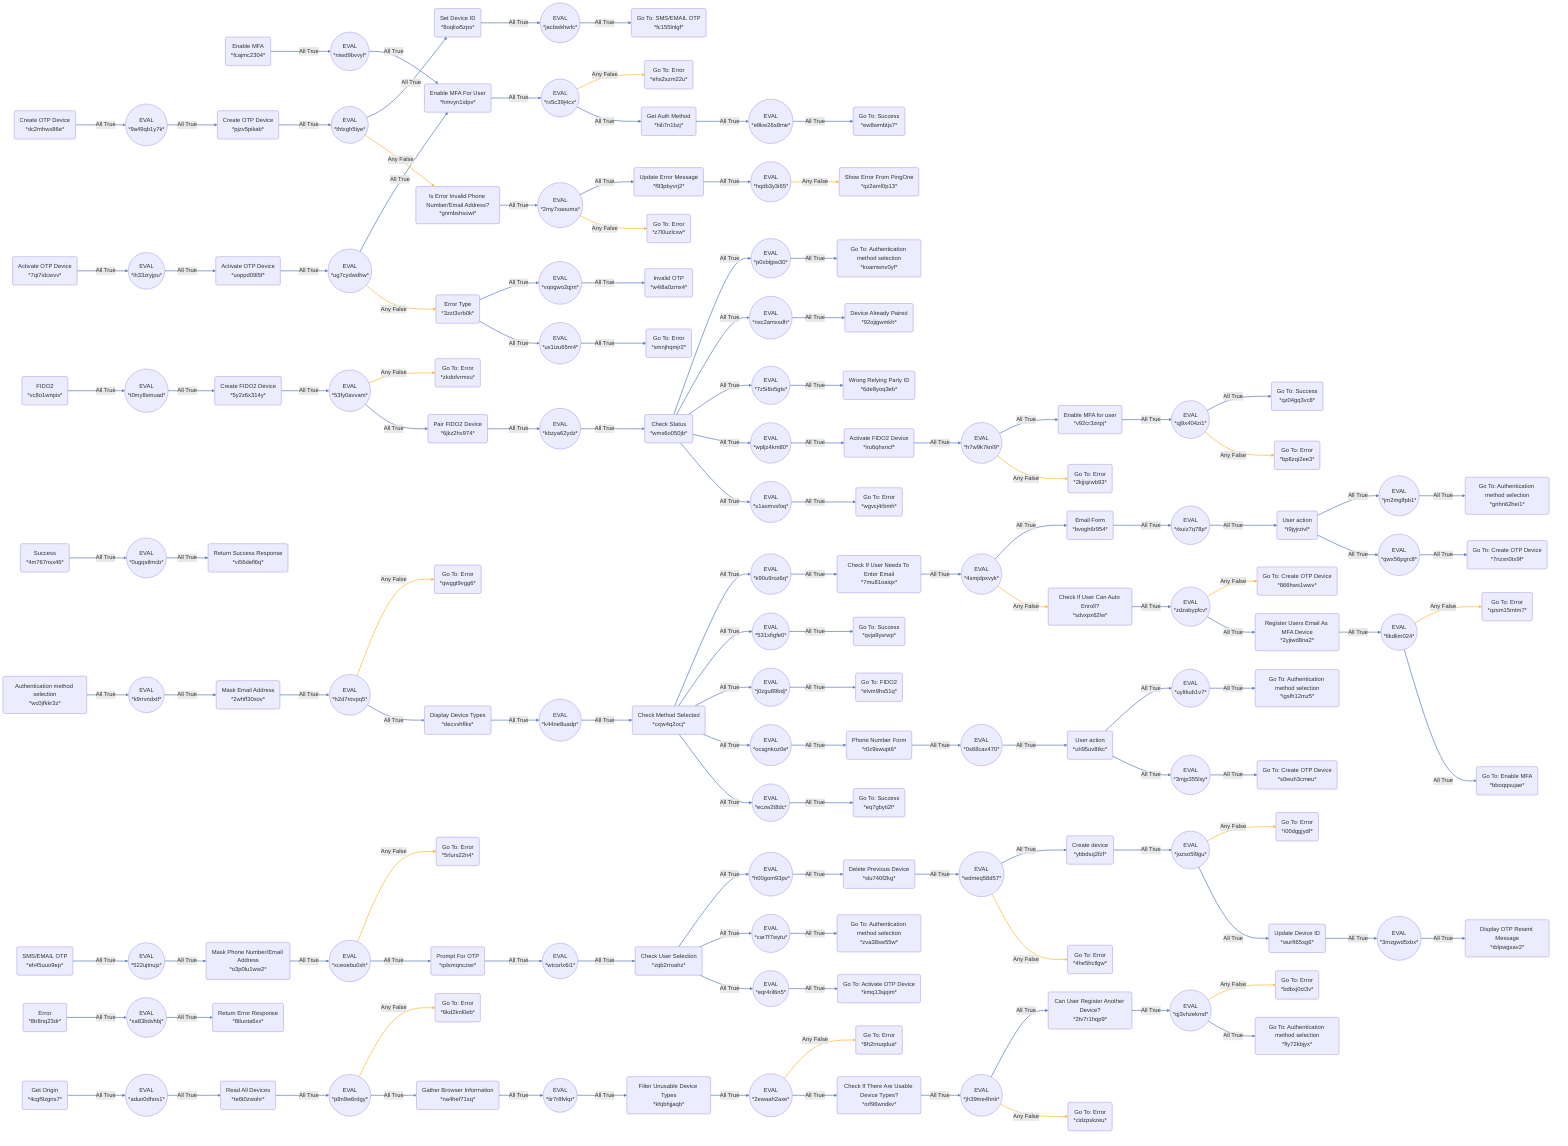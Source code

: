 flowchart LR
    fcajmc2304("Enable MFA<br>*fcajmc2304*") -- All True --> niwd9bvvyl(("EVAL<br>*niwd9bvvyl*"))
    niwd9bvvyl(("EVAL<br>*niwd9bvvyl*")) -- All True --> hmvyn1idpv("Enable MFA For User<br>*hmvyn1idpv*")
    f93pbyvrj2("Update Error Message<br>*f93pbyvrj2*") -- All True --> hqdb3y3i65(("EVAL<br>*hqdb3y3i65*"))
    4smjdpxvyk(("EVAL<br>*4smjdpxvyk*")) -- Any False --> sdvxpx62lw("Check If User Can Auto Enroll?<br>*sdvxpx62lw*")
    ltkdlim024(("EVAL<br>*ltkdlim024*")) -- All True --> bboqqsujae("Go To: Enable MFA<br>*bboqqsujae*")
    sdvxpx62lw("Check If User Can Auto Enroll?<br>*sdvxpx62lw*") -- All True --> zdzabypfcv(("EVAL<br>*zdzabypfcv*"))
    ltkdlim024(("EVAL<br>*ltkdlim024*")) -- Any False --> qzsm15mtm7("Go To: Error<br>*qzsm15mtm7*")
    2yjiwd8na2("Register Users Email As MFA Device<br>*2yjiwd8na2*") -- All True --> ltkdlim024(("EVAL<br>*ltkdlim024*"))
    7mu81oaiqx("Check If User Needs To Enter Email<br>*7mu81oaiqx*") -- All True --> 4smjdpxvyk(("EVAL<br>*4smjdpxvyk*"))
    4smjdpxvyk(("EVAL<br>*4smjdpxvyk*")) -- All True --> bvogh6r954("Email Form<br>*bvogh6r954*")
    rkuiz7q78p(("EVAL<br>*rkuiz7q78p*")) -- All True --> t9jyjrzivl("User action <br>*t9jyjrzivl*")
    2my7xaouma(("EVAL<br>*2my7xaouma*")) -- Any False --> z7l0uzlcxw("Go To: Error<br>*z7l0uzlcxw*")
    zdzabypfcv(("EVAL<br>*zdzabypfcv*")) -- All True --> 2yjiwd8na2("Register Users Email As MFA Device<br>*2yjiwd8na2*")
    zdzabypfcv(("EVAL<br>*zdzabypfcv*")) -- Any False --> 866hws1wwv("Go To: Create OTP Device<br>*866hws1wwv*")
    thtxgh5tye(("EVAL<br>*thtxgh5tye*")) -- Any False --> gnmbshsowi("Is Error Invalid Phone Number/Email Address?<br>*gnmbshsowi*")
    h7w9k7knl9(("EVAL<br>*h7w9k7knl9*")) -- Any False --> 2kjjqzwb93("Go To: Error<br>*2kjjqzwb93*")
    gnmbshsowi("Is Error Invalid Phone Number/Email Address?<br>*gnmbshsowi*") -- All True --> 2my7xaouma(("EVAL<br>*2my7xaouma*"))
    cxjw4q2ocj("Check Method Selected<br>*cxjw4q2ocj*") -- All True --> eczw2t8dc(("EVAL<br>*eczw2t8dc*"))
    wurft65sg6("Update Device ID<br>*wurft65sg6*") -- All True --> 3mzgwd5xbx(("EVAL<br>*3mzgwd5xbx*"))
    eczw2t8dc(("EVAL<br>*eczw2t8dc*")) -- All True --> eq7gbyti2l("Go To: Success<br>*eq7gbyti2l*")
    wms6o050jb("Check Status<br>*wms6o050jb*") -- All True --> s1axmvsfoq(("EVAL<br>*s1axmvsfoq*"))
    k90u9roz6q(("EVAL<br>*k90u9roz6q*")) -- All True --> 7mu81oaiqx("Check If User Needs To Enter Email<br>*7mu81oaiqx*")
    s1axmvsfoq(("EVAL<br>*s1axmvsfoq*")) -- All True --> wgvcj4rbmh("Go To: Error<br>*wgvcj4rbmh*")
    t9jyjrzivl("User action <br>*t9jyjrzivl*") -- All True --> qwx56pgrc8(("EVAL<br>*qwx56pgrc8*"))
    hqdb3y3i65(("EVAL<br>*hqdb3y3i65*")) -- Any False --> qz2aml0p13("Show Error From PingOne<br>*qz2aml0p13*")
    k44ne8uadp(("EVAL<br>*k44ne8uadp*")) -- All True --> cxjw4q2ocj("Check Method Selected<br>*cxjw4q2ocj*")
    wms6o050jb("Check Status<br>*wms6o050jb*") -- All True --> wpljz4km80(("EVAL<br>*wpljz4km80*"))
    cxjw4q2ocj("Check Method Selected<br>*cxjw4q2ocj*") -- All True --> ocsgnkoz0e(("EVAL<br>*ocsgnkoz0e*"))
    0s68cax470(("EVAL<br>*0s68cax470*")) -- All True --> uh95uv8tkc("User action <br>*uh95uv8tkc*")
    t9jyjrzivl("User action <br>*t9jyjrzivl*") -- All True --> jm2mglfpb1(("EVAL<br>*jm2mglfpb1*"))
    jm2mglfpb1(("EVAL<br>*jm2mglfpb1*")) -- All True --> gnhn62hei1("Go To: Authentication method selection<br>*gnhn62hei1*")
    wdmeq58d57(("EVAL<br>*wdmeq58d57*")) -- Any False --> 4he5hctlgw("Go To: Error<br>*4he5hctlgw*")
    wpljz4km80(("EVAL<br>*wpljz4km80*")) -- All True --> iru6qhsncf("Activate FIDO2 Device<br>*iru6qhsncf*")
    3mzgwd5xbx(("EVAL<br>*3mzgwd5xbx*")) -- All True --> rblpwgsav2("Display OTP Resent Message<br>*rblpwgsav2*")
    aduo0dhos1(("EVAL<br>*aduo0dhos1*")) -- All True --> te6t0zwohr("Read All Devices<br>*te6t0zwohr*")
    wms6o050jb("Check Status<br>*wms6o050jb*") -- All True --> 7z5i8o5gts(("EVAL<br>*7z5i8o5gts*"))
    p0xbtjpw30(("EVAL<br>*p0xbtjpw30*")) -- All True --> koamwnv0yf("Go To: Authentication method selection<br>*koamwnv0yf*")
    o3p0lu1ww2("Mask Phone Number/Email Address<br>*o3p0lu1ww2*") -- All True --> xceoebu0xh(("EVAL<br>*xceoebu0xh*"))
    rx5c39j4cx(("EVAL<br>*rx5c39j4cx*")) -- All True --> hili7n1bzj("Get Auth Method<br>*hili7n1bzj*")
    0ugqstlmcb(("EVAL<br>*0ugqstlmcb*")) -- All True --> vi56defl6q("Return Success Response<br>*vi56defl6q*")
    hili7n1bzj("Get Auth Method<br>*hili7n1bzj*") -- All True --> e9kw26s8me(("EVAL<br>*e9kw26s8me*"))
    qj9x404zi1(("EVAL<br>*qj9x404zi1*")) -- Any False --> bp8zqi2ee3("Go To: Error<br>*bp8zqi2ee3*")
    3zzt3vrb0k("Error Type<br>*3zzt3vrb0k*") -- All True --> ux1izu65m4(("EVAL<br>*ux1izu65m4*"))
    eh45uuo9ep("SMS/EMAIL OTP<br>*eh45uuo9ep*") -- All True --> 522ujtnujz(("EVAL<br>*522ujtnujz*"))
    qj9x404zi1(("EVAL<br>*qj9x404zi1*")) -- All True --> qz04gq3vc8("Go To: Success<br>*qz04gq3vc8*")
    v92cr3znpj("Enable MFA for user<br>*v92cr3znpj*") -- All True --> qj9x404zi1(("EVAL<br>*qj9x404zi1*"))
    h7w9k7knl9(("EVAL<br>*h7w9k7knl9*")) -- All True --> v92cr3znpj("Enable MFA for user<br>*v92cr3znpj*")
    iru6qhsncf("Activate FIDO2 Device<br>*iru6qhsncf*") -- All True --> h7w9k7knl9(("EVAL<br>*h7w9k7knl9*"))
    kbzya62ydz(("EVAL<br>*kbzya62ydz*")) -- All True --> wms6o050jb("Check Status<br>*wms6o050jb*")
    cxjw4q2ocj("Check Method Selected<br>*cxjw4q2ocj*") -- All True --> j0zgu89bdj(("EVAL<br>*j0zgu89bdj*"))
    j0zgu89bdj(("EVAL<br>*j0zgu89bdj*")) -- All True --> elvm9hs51q("Go To: FIDO2<br>*elvm9hs51q*")
    jozso5l9gu(("EVAL<br>*jozso5l9gu*")) -- All True --> wurft65sg6("Update Device ID<br>*wurft65sg6*")
    zqb2rroahz("Check User Selection <br>*zqb2rroahz*") -- All True --> eqr4ril6n5(("EVAL<br>*eqr4ril6n5*"))
    vc8o1wnpis("FIDO2<br>*vc8o1wnpis*") -- All True --> t0my8smuad(("EVAL<br>*t0my8smuad*"))
    wms6o050jb("Check Status<br>*wms6o050jb*") -- All True --> nxc2amxsdh(("EVAL<br>*nxc2amxsdh*"))
    ug7cydwdhw(("EVAL<br>*ug7cydwdhw*")) -- Any False --> 3zzt3vrb0k("Error Type<br>*3zzt3vrb0k*")
    ux1izu65m4(("EVAL<br>*ux1izu65m4*")) -- All True --> smnjhqmjr2("Go To: Error<br>*smnjhqmjr2*")
    zqb2rroahz("Check User Selection <br>*zqb2rroahz*") -- All True --> car7f7wytu(("EVAL<br>*car7f7wytu*"))
    zqb2rroahz("Check User Selection <br>*zqb2rroahz*") -- All True --> h00gom93pv(("EVAL<br>*h00gom93pv*"))
    t0my8smuad(("EVAL<br>*t0my8smuad*")) -- All True --> 5y2z6x314y("Create FIDO2 Device<br>*5y2z6x314y*")
    5y2z6x314y("Create FIDO2 Device<br>*5y2z6x314y*") -- All True --> 53fy0avvam(("EVAL<br>*53fy0avvam*"))
    jozso5l9gu(("EVAL<br>*jozso5l9gu*")) -- Any False --> i00dggjydf("Go To: Error<br>*i00dggjydf*")
    4cgf9zgns7("Get Origin<br>*4cgf9zgns7*") -- All True --> aduo0dhos1(("EVAL<br>*aduo0dhos1*"))
    53fy0avvam(("EVAL<br>*53fy0avvam*")) -- All True --> 6jkz2hx974("Pair FIDO2 Device<br>*6jkz2hx974*")
    car7f7wytu(("EVAL<br>*car7f7wytu*")) -- All True --> zva38sw55w("Go To: Authentication method selection<br>*zva38sw55w*")
    6jkz2hx974("Pair FIDO2 Device<br>*6jkz2hx974*") -- All True --> kbzya62ydz(("EVAL<br>*kbzya62ydz*"))
    ug7cydwdhw(("EVAL<br>*ug7cydwdhw*")) -- All True --> hmvyn1idpv("Enable MFA For User<br>*hmvyn1idpv*")
    8oqliw5zps("Set Device ID<br>*8oqliw5zps*") -- All True --> jacbwkhwfc(("EVAL<br>*jacbwkhwfc*"))
    wdmeq58d57(("EVAL<br>*wdmeq58d57*")) -- All True --> ybbdsq2fzf("Create device<br>*ybbdsq2fzf*")
    nxc2amxsdh(("EVAL<br>*nxc2amxsdh*")) -- All True --> 92ojigwmkh("Device Already Paired<br>*92ojigwmkh*")
    eqr4ril6n5(("EVAL<br>*eqr4ril6n5*")) -- All True --> kmq13sjqim("Go To: Activate OTP Device<br>*kmq13sjqim*")
    dc2mhwx86e("Create OTP Device<br>*dc2mhwx86e*") -- All True --> 9a49qb1y7k(("EVAL<br>*9a49qb1y7k*"))
    ih33zryjpu(("EVAL<br>*ih33zryjpu*")) -- All True --> uoppd09l5f("Activate OTP Device<br>*uoppd09l5f*")
    wtcsrlx6i1(("EVAL<br>*wtcsrlx6i1*")) -- All True --> zqb2rroahz("Check User Selection <br>*zqb2rroahz*")
    h00gom93pv(("EVAL<br>*h00gom93pv*")) -- All True --> slu740f2kg("Delete Previous Device<br>*slu740f2kg*")
    9a49qb1y7k(("EVAL<br>*9a49qb1y7k*")) -- All True --> pjzv5pikab("Create OTP Device<br>*pjzv5pikab*")
    vqogwo2qjm(("EVAL<br>*vqogwo2qjm*")) -- All True --> w4i8a0zmx4("Invalid OTP <br>*w4i8a0zmx4*")
    ybbdsq2fzf("Create device<br>*ybbdsq2fzf*") -- All True --> jozso5l9gu(("EVAL<br>*jozso5l9gu*"))
    uoppd09l5f("Activate OTP Device<br>*uoppd09l5f*") -- All True --> ug7cydwdhw(("EVAL<br>*ug7cydwdhw*"))
    3zzt3vrb0k("Error Type<br>*3zzt3vrb0k*") -- All True --> vqogwo2qjm(("EVAL<br>*vqogwo2qjm*"))
    8tr8nq23dr("Error<br>*8tr8nq23dr*") -- All True --> xa83bdvhbj(("EVAL<br>*xa83bdvhbj*"))
    hmvyn1idpv("Enable MFA For User<br>*hmvyn1idpv*") -- All True --> rx5c39j4cx(("EVAL<br>*rx5c39j4cx*"))
    uh95uv8tkc("User action <br>*uh95uv8tkc*") -- All True --> 3mjp355lsy(("EVAL<br>*3mjp355lsy*"))
    7qi7idcwvv("Activate OTP Device<br>*7qi7idcwvv*") -- All True --> ih33zryjpu(("EVAL<br>*ih33zryjpu*"))
    rx5c39j4cx(("EVAL<br>*rx5c39j4cx*")) -- Any False --> ehs2szm22u("Go To: Error<br>*ehs2szm22u*")
    xceoebu0xh(("EVAL<br>*xceoebu0xh*")) -- All True --> qdsmqnczwr("Prompt For OTP<br>*qdsmqnczwr*")
    jacbwkhwfc(("EVAL<br>*jacbwkhwfc*")) -- All True --> fc155lnlgf("Go To: SMS/EMAIL OTP<br>*fc155lnlgf*")
    thtxgh5tye(("EVAL<br>*thtxgh5tye*")) -- All True --> 8oqliw5zps("Set Device ID<br>*8oqliw5zps*")
    e9kw26s8me(("EVAL<br>*e9kw26s8me*")) -- All True --> ew8wmbtjs7("Go To: Success<br>*ew8wmbtjs7*")
    4m767nsx46("Success<br>*4m767nsx46*") -- All True --> 0ugqstlmcb(("EVAL<br>*0ugqstlmcb*"))
    ocsgnkoz0e(("EVAL<br>*ocsgnkoz0e*")) -- All True --> r0z9swupt6("Phone Number Form<br>*r0z9swupt6*")
    pjzv5pikab("Create OTP Device<br>*pjzv5pikab*") -- All True --> thtxgh5tye(("EVAL<br>*thtxgh5tye*"))
    3mjp355lsy(("EVAL<br>*3mjp355lsy*")) -- All True --> s0wuh3cmeu("Go To: Create OTP Device<br>*s0wuh3cmeu*")
    uyltkub1v7(("EVAL<br>*uyltkub1v7*")) -- All True --> igsfh12mz5("Go To: Authentication method selection<br>*igsfh12mz5*")
    522ujtnujz(("EVAL<br>*522ujtnujz*")) -- All True --> o3p0lu1ww2("Mask Phone Number/Email Address<br>*o3p0lu1ww2*")
    uh95uv8tkc("User action <br>*uh95uv8tkc*") -- All True --> uyltkub1v7(("EVAL<br>*uyltkub1v7*"))
    531xfigfe0(("EVAL<br>*531xfigfe0*")) -- All True --> qvja9ysrwp("Go To: Success<br>*qvja9ysrwp*")
    cxjw4q2ocj("Check Method Selected<br>*cxjw4q2ocj*") -- All True --> 531xfigfe0(("EVAL<br>*531xfigfe0*"))
    r0z9swupt6("Phone Number Form<br>*r0z9swupt6*") -- All True --> 0s68cax470(("EVAL<br>*0s68cax470*"))
    slu740f2kg("Delete Previous Device<br>*slu740f2kg*") -- All True --> wdmeq58d57(("EVAL<br>*wdmeq58d57*"))
    decvvhflks("Display Device Types<br>*decvvhflks*") -- All True --> k44ne8uadp(("EVAL<br>*k44ne8uadp*"))
    xa83bdvhbj(("EVAL<br>*xa83bdvhbj*")) -- All True --> 8tluota6xx("Return Error Response<br>*8tluota6xx*")
    qdsmqnczwr("Prompt For OTP<br>*qdsmqnczwr*") -- All True --> wtcsrlx6i1(("EVAL<br>*wtcsrlx6i1*"))
    orf96wndkv("Check If There Are Usable Device Types?<br>*orf96wndkv*") -- All True --> jh39me4hnk(("EVAL<br>*jh39me4hnk*"))
    53fy0avvam(("EVAL<br>*53fy0avvam*")) -- Any False --> zkdofvrmxu("Go To: Error<br>*zkdofvrmxu*")
    qj3vhzekmd(("EVAL<br>*qj3vhzekmd*")) -- All True --> fly72kbjyx("Go To: Authentication method selection<br>*fly72kbjyx*")
    jh39me4hnk(("EVAL<br>*jh39me4hnk*")) -- Any False --> cidzpskzeu("Go To: Error<br>*cidzpskzeu*")
    jh39me4hnk(("EVAL<br>*jh39me4hnk*")) -- All True --> 2tv7r1hqp9("Can User Register Another Device?<br>*2tv7r1hqp9*")
    qj3vhzekmd(("EVAL<br>*qj3vhzekmd*")) -- Any False --> bdbxj0ct3v("Go To: Error<br>*bdbxj0ct3v*")
    2tv7r1hqp9("Can User Register Another Device?<br>*2tv7r1hqp9*") -- All True --> qj3vhzekmd(("EVAL<br>*qj3vhzekmd*"))
    na4hef71sq("Gather Browser Information<br>*na4hef71sq*") -- All True --> tir7r8fvkp(("EVAL<br>*tir7r8fvkp*"))
    7z5i8o5gts(("EVAL<br>*7z5i8o5gts*")) -- All True --> 6de8yoq3eb("Wrong Relying Party ID<br>*6de8yoq3eb*")
    wms6o050jb("Check Status<br>*wms6o050jb*") -- All True --> p0xbtjpw30(("EVAL<br>*p0xbtjpw30*"))
    te6t0zwohr("Read All Devices<br>*te6t0zwohr*") -- All True --> p8n9w6rdgy(("EVAL<br>*p8n9w6rdgy*"))
    p8n9w6rdgy(("EVAL<br>*p8n9w6rdgy*")) -- All True --> na4hef71sq("Gather Browser Information<br>*na4hef71sq*")
    tir7r8fvkp(("EVAL<br>*tir7r8fvkp*")) -- All True --> kfqbhjjaqb("Filter Unusable Device Types<br>*kfqbhjjaqb*")
    2ewaah2axe(("EVAL<br>*2ewaah2axe*")) -- All True --> orf96wndkv("Check If There Are Usable Device Types?<br>*orf96wndkv*")
    2ewaah2axe(("EVAL<br>*2ewaah2axe*")) -- Any False --> 8h2rnuqdua("Go To: Error<br>*8h2rnuqdua*")
    kfqbhjjaqb("Filter Unusable Device Types<br>*kfqbhjjaqb*") -- All True --> 2ewaah2axe(("EVAL<br>*2ewaah2axe*"))
    qwx56pgrc8(("EVAL<br>*qwx56pgrc8*")) -- All True --> 7nzxn0tx9f("Go To: Create OTP Device<br>*7nzxn0tx9f*")
    bvogh6r954("Email Form<br>*bvogh6r954*") -- All True --> rkuiz7q78p(("EVAL<br>*rkuiz7q78p*"))
    p8n9w6rdgy(("EVAL<br>*p8n9w6rdgy*")) -- Any False --> 6kd2knl0eb("Go To: Error<br>*6kd2knl0eb*")
    cxjw4q2ocj("Check Method Selected<br>*cxjw4q2ocj*") -- All True --> k90u9roz6q(("EVAL<br>*k90u9roz6q*"))
    2my7xaouma(("EVAL<br>*2my7xaouma*")) -- All True --> f93pbyvrj2("Update Error Message<br>*f93pbyvrj2*")
    wc0jfkkr3z("Authentication method selection<br>*wc0jfkkr3z*") -- All True --> k9rrvndxtf(("EVAL<br>*k9rrvndxtf*"))
    k9rrvndxtf(("EVAL<br>*k9rrvndxtf*")) -- All True --> 2whff30xov("Mask Email Address<br>*2whff30xov*")
    2whff30xov("Mask Email Address<br>*2whff30xov*") -- All True --> h2d7rovpq5(("EVAL<br>*h2d7rovpq5*"))
    h2d7rovpq5(("EVAL<br>*h2d7rovpq5*")) -- All True --> decvvhflks("Display Device Types<br>*decvvhflks*")
    h2d7rovpq5(("EVAL<br>*h2d7rovpq5*")) -- Any False --> qwggt9vgg6("Go To: Error<br>*qwggt9vgg6*")
    xceoebu0xh(("EVAL<br>*xceoebu0xh*")) -- Any False --> 5rlurs22n4("Go To: Error<br>*5rlurs22n4*")

    linkStyle 0 stroke:#5F84BB,stroke-width:2px;
    linkStyle 1 stroke:#5F84BB,stroke-width:2px;
    linkStyle 2 stroke:#5F84BB,stroke-width:2px;
    linkStyle 3 stroke:#FCBC3E,stroke-width:2px;
    linkStyle 4 stroke:#5F84BB,stroke-width:2px;
    linkStyle 5 stroke:#5F84BB,stroke-width:2px;
    linkStyle 6 stroke:#FCBC3E,stroke-width:2px;
    linkStyle 7 stroke:#5F84BB,stroke-width:2px;
    linkStyle 8 stroke:#5F84BB,stroke-width:2px;
    linkStyle 9 stroke:#5F84BB,stroke-width:2px;
    linkStyle 10 stroke:#5F84BB,stroke-width:2px;
    linkStyle 11 stroke:#FCBC3E,stroke-width:2px;
    linkStyle 12 stroke:#5F84BB,stroke-width:2px;
    linkStyle 13 stroke:#FCBC3E,stroke-width:2px;
    linkStyle 14 stroke:#FCBC3E,stroke-width:2px;
    linkStyle 15 stroke:#FCBC3E,stroke-width:2px;
    linkStyle 16 stroke:#5F84BB,stroke-width:2px;
    linkStyle 17 stroke:#5F84BB,stroke-width:2px;
    linkStyle 18 stroke:#5F84BB,stroke-width:2px;
    linkStyle 19 stroke:#5F84BB,stroke-width:2px;
    linkStyle 20 stroke:#5F84BB,stroke-width:2px;
    linkStyle 21 stroke:#5F84BB,stroke-width:2px;
    linkStyle 22 stroke:#5F84BB,stroke-width:2px;
    linkStyle 23 stroke:#5F84BB,stroke-width:2px;
    linkStyle 24 stroke:#FCBC3E,stroke-width:2px;
    linkStyle 25 stroke:#5F84BB,stroke-width:2px;
    linkStyle 26 stroke:#5F84BB,stroke-width:2px;
    linkStyle 27 stroke:#5F84BB,stroke-width:2px;
    linkStyle 28 stroke:#5F84BB,stroke-width:2px;
    linkStyle 29 stroke:#5F84BB,stroke-width:2px;
    linkStyle 30 stroke:#5F84BB,stroke-width:2px;
    linkStyle 31 stroke:#FCBC3E,stroke-width:2px;
    linkStyle 32 stroke:#5F84BB,stroke-width:2px;
    linkStyle 33 stroke:#5F84BB,stroke-width:2px;
    linkStyle 34 stroke:#5F84BB,stroke-width:2px;
    linkStyle 35 stroke:#5F84BB,stroke-width:2px;
    linkStyle 36 stroke:#5F84BB,stroke-width:2px;
    linkStyle 37 stroke:#5F84BB,stroke-width:2px;
    linkStyle 38 stroke:#5F84BB,stroke-width:2px;
    linkStyle 39 stroke:#5F84BB,stroke-width:2px;
    linkStyle 40 stroke:#5F84BB,stroke-width:2px;
    linkStyle 41 stroke:#FCBC3E,stroke-width:2px;
    linkStyle 42 stroke:#5F84BB,stroke-width:2px;
    linkStyle 43 stroke:#5F84BB,stroke-width:2px;
    linkStyle 44 stroke:#5F84BB,stroke-width:2px;
    linkStyle 45 stroke:#5F84BB,stroke-width:2px;
    linkStyle 46 stroke:#5F84BB,stroke-width:2px;
    linkStyle 47 stroke:#5F84BB,stroke-width:2px;
    linkStyle 48 stroke:#5F84BB,stroke-width:2px;
    linkStyle 49 stroke:#5F84BB,stroke-width:2px;
    linkStyle 50 stroke:#5F84BB,stroke-width:2px;
    linkStyle 51 stroke:#5F84BB,stroke-width:2px;
    linkStyle 52 stroke:#5F84BB,stroke-width:2px;
    linkStyle 53 stroke:#5F84BB,stroke-width:2px;
    linkStyle 54 stroke:#5F84BB,stroke-width:2px;
    linkStyle 55 stroke:#FCBC3E,stroke-width:2px;
    linkStyle 56 stroke:#5F84BB,stroke-width:2px;
    linkStyle 57 stroke:#5F84BB,stroke-width:2px;
    linkStyle 58 stroke:#5F84BB,stroke-width:2px;
    linkStyle 59 stroke:#5F84BB,stroke-width:2px;
    linkStyle 60 stroke:#5F84BB,stroke-width:2px;
    linkStyle 61 stroke:#FCBC3E,stroke-width:2px;
    linkStyle 62 stroke:#5F84BB,stroke-width:2px;
    linkStyle 63 stroke:#5F84BB,stroke-width:2px;
    linkStyle 64 stroke:#5F84BB,stroke-width:2px;
    linkStyle 65 stroke:#5F84BB,stroke-width:2px;
    linkStyle 66 stroke:#5F84BB,stroke-width:2px;
    linkStyle 67 stroke:#5F84BB,stroke-width:2px;
    linkStyle 68 stroke:#5F84BB,stroke-width:2px;
    linkStyle 69 stroke:#5F84BB,stroke-width:2px;
    linkStyle 70 stroke:#5F84BB,stroke-width:2px;
    linkStyle 71 stroke:#5F84BB,stroke-width:2px;
    linkStyle 72 stroke:#5F84BB,stroke-width:2px;
    linkStyle 73 stroke:#5F84BB,stroke-width:2px;
    linkStyle 74 stroke:#5F84BB,stroke-width:2px;
    linkStyle 75 stroke:#5F84BB,stroke-width:2px;
    linkStyle 76 stroke:#5F84BB,stroke-width:2px;
    linkStyle 77 stroke:#5F84BB,stroke-width:2px;
    linkStyle 78 stroke:#5F84BB,stroke-width:2px;
    linkStyle 79 stroke:#5F84BB,stroke-width:2px;
    linkStyle 80 stroke:#5F84BB,stroke-width:2px;
    linkStyle 81 stroke:#5F84BB,stroke-width:2px;
    linkStyle 82 stroke:#5F84BB,stroke-width:2px;
    linkStyle 83 stroke:#5F84BB,stroke-width:2px;
    linkStyle 84 stroke:#FCBC3E,stroke-width:2px;
    linkStyle 85 stroke:#5F84BB,stroke-width:2px;
    linkStyle 86 stroke:#5F84BB,stroke-width:2px;
    linkStyle 87 stroke:#5F84BB,stroke-width:2px;
    linkStyle 88 stroke:#5F84BB,stroke-width:2px;
    linkStyle 89 stroke:#5F84BB,stroke-width:2px;
    linkStyle 90 stroke:#5F84BB,stroke-width:2px;
    linkStyle 91 stroke:#5F84BB,stroke-width:2px;
    linkStyle 92 stroke:#5F84BB,stroke-width:2px;
    linkStyle 93 stroke:#5F84BB,stroke-width:2px;
    linkStyle 94 stroke:#5F84BB,stroke-width:2px;
    linkStyle 95 stroke:#5F84BB,stroke-width:2px;
    linkStyle 96 stroke:#5F84BB,stroke-width:2px;
    linkStyle 97 stroke:#5F84BB,stroke-width:2px;
    linkStyle 98 stroke:#5F84BB,stroke-width:2px;
    linkStyle 99 stroke:#5F84BB,stroke-width:2px;
    linkStyle 100 stroke:#5F84BB,stroke-width:2px;
    linkStyle 101 stroke:#5F84BB,stroke-width:2px;
    linkStyle 102 stroke:#5F84BB,stroke-width:2px;
    linkStyle 103 stroke:#5F84BB,stroke-width:2px;
    linkStyle 104 stroke:#FCBC3E,stroke-width:2px;
    linkStyle 105 stroke:#5F84BB,stroke-width:2px;
    linkStyle 106 stroke:#FCBC3E,stroke-width:2px;
    linkStyle 107 stroke:#5F84BB,stroke-width:2px;
    linkStyle 108 stroke:#FCBC3E,stroke-width:2px;
    linkStyle 109 stroke:#5F84BB,stroke-width:2px;
    linkStyle 110 stroke:#5F84BB,stroke-width:2px;
    linkStyle 111 stroke:#5F84BB,stroke-width:2px;
    linkStyle 112 stroke:#5F84BB,stroke-width:2px;
    linkStyle 113 stroke:#5F84BB,stroke-width:2px;
    linkStyle 114 stroke:#5F84BB,stroke-width:2px;
    linkStyle 115 stroke:#5F84BB,stroke-width:2px;
    linkStyle 116 stroke:#5F84BB,stroke-width:2px;
    linkStyle 117 stroke:#FCBC3E,stroke-width:2px;
    linkStyle 118 stroke:#5F84BB,stroke-width:2px;
    linkStyle 119 stroke:#5F84BB,stroke-width:2px;
    linkStyle 120 stroke:#5F84BB,stroke-width:2px;
    linkStyle 121 stroke:#FCBC3E,stroke-width:2px;
    linkStyle 122 stroke:#5F84BB,stroke-width:2px;
    linkStyle 123 stroke:#5F84BB,stroke-width:2px;
    linkStyle 124 stroke:#5F84BB,stroke-width:2px;
    linkStyle 125 stroke:#5F84BB,stroke-width:2px;
    linkStyle 126 stroke:#5F84BB,stroke-width:2px;
    linkStyle 127 stroke:#5F84BB,stroke-width:2px;
    linkStyle 128 stroke:#FCBC3E,stroke-width:2px;
    linkStyle 129 stroke:#FCBC3E,stroke-width:2px;